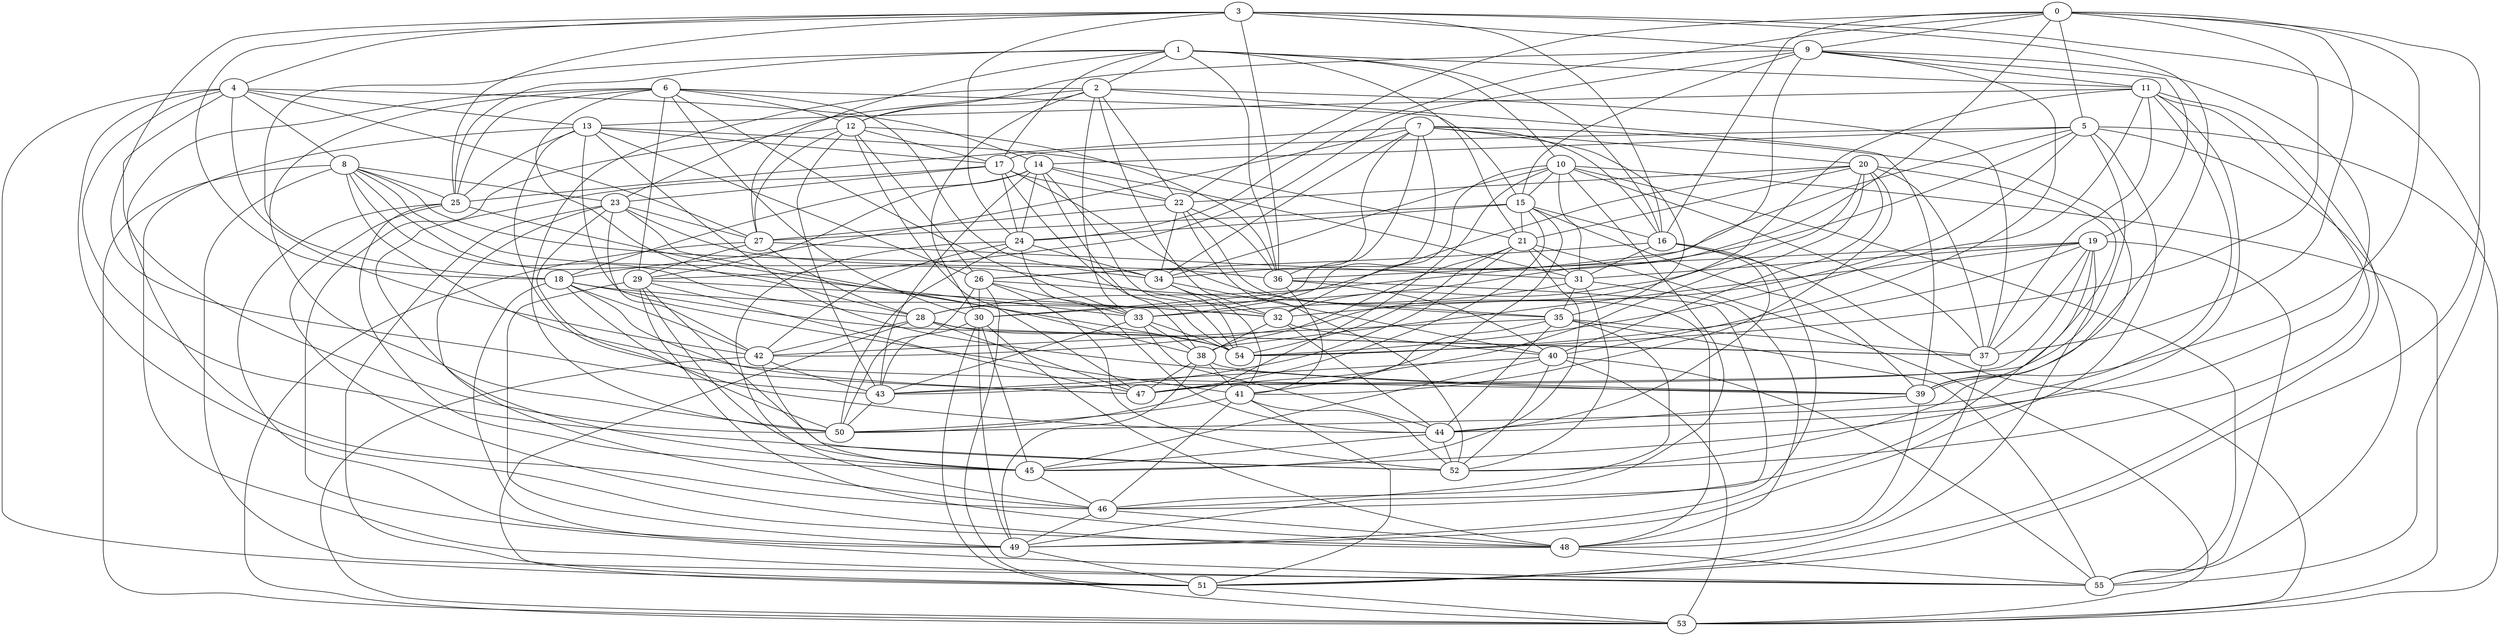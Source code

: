 graph g {0;1;2;3;4;5;6;7;8;9;10;11;12;13;14;15;16;17;18;19;20;21;22;23;24;25;26;27;28;29;30;31;32;33;34;35;36;37;38;39;40;41;42;43;44;45;46;47;48;49;50;51;52;53;54;55;0 -- 5;0 -- 9;0 -- 16;0 -- 22;0 -- 24;0 -- 30;0 -- 37;0 -- 39;0 -- 51;0 -- 54;1 -- 2;1 -- 10;1 -- 11;1 -- 16;1 -- 17;1 -- 18;1 -- 21;1 -- 25;1 -- 27;1 -- 36;2 -- 12;2 -- 22;2 -- 23;2 -- 30;2 -- 32;2 -- 33;2 -- 37;2 -- 39;2 -- 50;3 -- 4;3 -- 9;3 -- 16;3 -- 18;3 -- 24;3 -- 25;3 -- 36;3 -- 39;3 -- 43;3 -- 55;4 -- 8;4 -- 13;4 -- 14;4 -- 27;4 -- 42;4 -- 48;4 -- 50;4 -- 51;4 -- 52;5 -- 14;5 -- 17;5 -- 26;5 -- 32;5 -- 34;5 -- 47;5 -- 49;5 -- 53;5 -- 55;6 -- 12;6 -- 15;6 -- 25;6 -- 28;6 -- 29;6 -- 30;6 -- 33;6 -- 34;6 -- 46;6 -- 50;7 -- 16;7 -- 18;7 -- 20;7 -- 25;7 -- 28;7 -- 33;7 -- 34;7 -- 35;7 -- 36;7 -- 52;8 -- 23;8 -- 25;8 -- 28;8 -- 32;8 -- 33;8 -- 34;8 -- 39;8 -- 53;8 -- 55;9 -- 11;9 -- 12;9 -- 15;9 -- 19;9 -- 28;9 -- 29;9 -- 40;9 -- 44;10 -- 15;10 -- 31;10 -- 32;10 -- 34;10 -- 37;10 -- 46;10 -- 50;10 -- 53;10 -- 55;11 -- 13;11 -- 32;11 -- 37;11 -- 45;11 -- 50;11 -- 51;11 -- 52;11 -- 54;12 -- 17;12 -- 26;12 -- 27;12 -- 36;12 -- 43;12 -- 47;12 -- 55;13 -- 17;13 -- 21;13 -- 25;13 -- 26;13 -- 39;13 -- 41;13 -- 47;13 -- 55;14 -- 18;14 -- 22;14 -- 24;14 -- 29;14 -- 31;14 -- 38;14 -- 43;14 -- 54;15 -- 16;15 -- 21;15 -- 24;15 -- 27;15 -- 39;15 -- 41;15 -- 47;16 -- 26;16 -- 31;16 -- 44;16 -- 49;16 -- 53;17 -- 22;17 -- 23;17 -- 24;17 -- 35;17 -- 45;17 -- 54;18 -- 32;18 -- 37;18 -- 42;18 -- 47;18 -- 49;18 -- 50;19 -- 31;19 -- 36;19 -- 37;19 -- 38;19 -- 43;19 -- 46;19 -- 51;19 -- 54;19 -- 55;20 -- 21;20 -- 22;20 -- 30;20 -- 37;20 -- 39;20 -- 40;20 -- 41;20 -- 42;20 -- 47;21 -- 31;21 -- 38;21 -- 43;21 -- 45;21 -- 53;21 -- 54;22 -- 27;22 -- 34;22 -- 36;22 -- 48;22 -- 52;23 -- 27;23 -- 36;23 -- 38;23 -- 42;23 -- 44;23 -- 46;23 -- 51;24 -- 34;24 -- 42;24 -- 44;24 -- 46;24 -- 50;25 -- 45;25 -- 48;25 -- 49;25 -- 54;26 -- 30;26 -- 33;26 -- 35;26 -- 50;26 -- 51;26 -- 52;27 -- 28;27 -- 29;27 -- 31;27 -- 53;28 -- 37;28 -- 42;28 -- 47;28 -- 51;28 -- 54;29 -- 32;29 -- 45;29 -- 47;29 -- 48;29 -- 49;29 -- 52;30 -- 43;30 -- 45;30 -- 48;30 -- 49;30 -- 53;31 -- 33;31 -- 35;31 -- 48;31 -- 52;32 -- 38;32 -- 40;32 -- 44;33 -- 38;33 -- 43;33 -- 44;33 -- 54;34 -- 40;34 -- 41;34 -- 54;35 -- 37;35 -- 42;35 -- 44;35 -- 46;35 -- 47;35 -- 55;36 -- 40;36 -- 41;36 -- 49;37 -- 48;38 -- 39;38 -- 41;38 -- 47;38 -- 49;39 -- 44;39 -- 48;40 -- 43;40 -- 45;40 -- 52;40 -- 53;40 -- 55;41 -- 46;41 -- 50;41 -- 51;41 -- 52;42 -- 43;42 -- 45;42 -- 53;43 -- 50;44 -- 45;44 -- 52;45 -- 46;46 -- 48;46 -- 49;48 -- 55;49 -- 51;51 -- 53;}